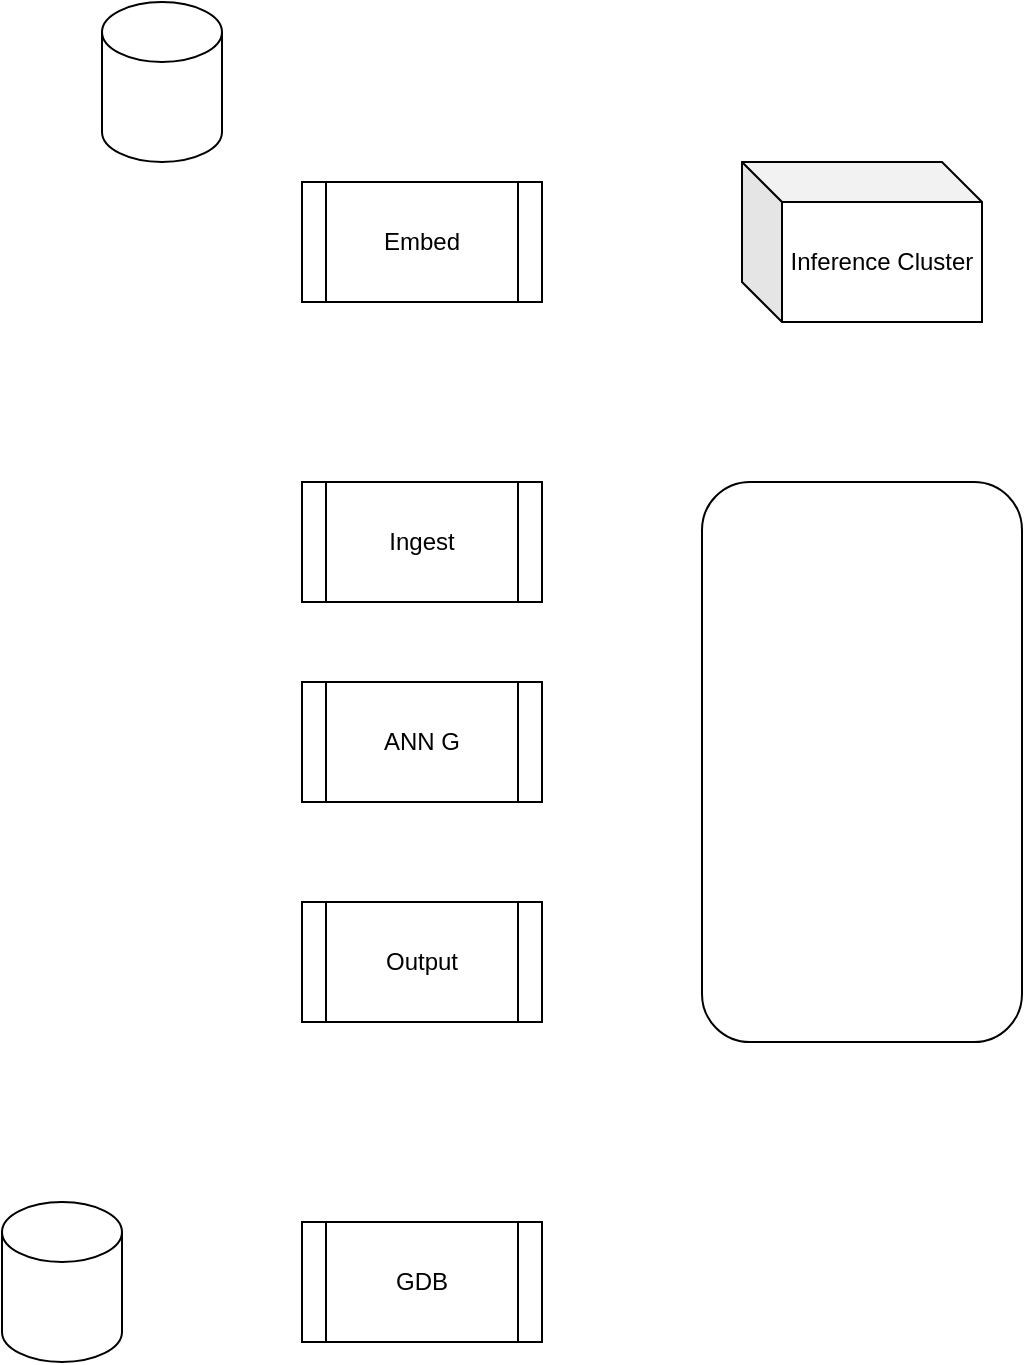 <mxfile version="28.0.9">
  <diagram name="Page-1" id="EBOG73aDeMlkURk-45X1">
    <mxGraphModel dx="710" dy="1244" grid="1" gridSize="10" guides="1" tooltips="1" connect="1" arrows="1" fold="1" page="1" pageScale="1" pageWidth="827" pageHeight="1169" math="0" shadow="0">
      <root>
        <mxCell id="0" />
        <mxCell id="1" parent="0" />
        <mxCell id="ufJo-3qLUofyUHMNUsQ2-1" value="" style="shape=cylinder3;whiteSpace=wrap;html=1;boundedLbl=1;backgroundOutline=1;size=15;" vertex="1" parent="1">
          <mxGeometry x="340" y="120" width="60" height="80" as="geometry" />
        </mxCell>
        <mxCell id="ufJo-3qLUofyUHMNUsQ2-2" value="Embed" style="shape=process;whiteSpace=wrap;html=1;backgroundOutline=1;" vertex="1" parent="1">
          <mxGeometry x="440" y="210" width="120" height="60" as="geometry" />
        </mxCell>
        <mxCell id="ufJo-3qLUofyUHMNUsQ2-3" value="Ingest" style="shape=process;whiteSpace=wrap;html=1;backgroundOutline=1;" vertex="1" parent="1">
          <mxGeometry x="440" y="360" width="120" height="60" as="geometry" />
        </mxCell>
        <mxCell id="ufJo-3qLUofyUHMNUsQ2-4" value="ANN G" style="shape=process;whiteSpace=wrap;html=1;backgroundOutline=1;" vertex="1" parent="1">
          <mxGeometry x="440" y="460" width="120" height="60" as="geometry" />
        </mxCell>
        <mxCell id="ufJo-3qLUofyUHMNUsQ2-5" value="Output" style="shape=process;whiteSpace=wrap;html=1;backgroundOutline=1;" vertex="1" parent="1">
          <mxGeometry x="440" y="570" width="120" height="60" as="geometry" />
        </mxCell>
        <mxCell id="ufJo-3qLUofyUHMNUsQ2-6" value="GDB" style="shape=process;whiteSpace=wrap;html=1;backgroundOutline=1;" vertex="1" parent="1">
          <mxGeometry x="440" y="730" width="120" height="60" as="geometry" />
        </mxCell>
        <mxCell id="ufJo-3qLUofyUHMNUsQ2-7" value="Inference Cluster" style="shape=cube;whiteSpace=wrap;html=1;boundedLbl=1;backgroundOutline=1;darkOpacity=0.05;darkOpacity2=0.1;" vertex="1" parent="1">
          <mxGeometry x="660" y="200" width="120" height="80" as="geometry" />
        </mxCell>
        <mxCell id="ufJo-3qLUofyUHMNUsQ2-8" value="" style="rounded=1;whiteSpace=wrap;html=1;" vertex="1" parent="1">
          <mxGeometry x="640" y="360" width="160" height="280" as="geometry" />
        </mxCell>
        <mxCell id="ufJo-3qLUofyUHMNUsQ2-9" value="" style="shape=cylinder3;whiteSpace=wrap;html=1;boundedLbl=1;backgroundOutline=1;size=15;" vertex="1" parent="1">
          <mxGeometry x="290" y="720" width="60" height="80" as="geometry" />
        </mxCell>
      </root>
    </mxGraphModel>
  </diagram>
</mxfile>
